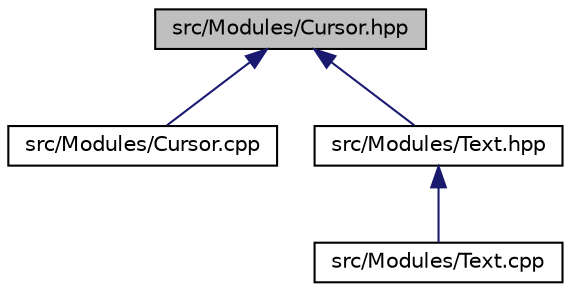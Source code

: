 digraph "src/Modules/Cursor.hpp"
{
 // LATEX_PDF_SIZE
  edge [fontname="Helvetica",fontsize="10",labelfontname="Helvetica",labelfontsize="10"];
  node [fontname="Helvetica",fontsize="10",shape=record];
  Node1 [label="src/Modules/Cursor.hpp",height=0.2,width=0.4,color="black", fillcolor="grey75", style="filled", fontcolor="black",tooltip=" "];
  Node1 -> Node2 [dir="back",color="midnightblue",fontsize="10",style="solid",fontname="Helvetica"];
  Node2 [label="src/Modules/Cursor.cpp",height=0.2,width=0.4,color="black", fillcolor="white", style="filled",URL="$Cursor_8cpp.html",tooltip=" "];
  Node1 -> Node3 [dir="back",color="midnightblue",fontsize="10",style="solid",fontname="Helvetica"];
  Node3 [label="src/Modules/Text.hpp",height=0.2,width=0.4,color="black", fillcolor="white", style="filled",URL="$Text_8hpp.html",tooltip=" "];
  Node3 -> Node4 [dir="back",color="midnightblue",fontsize="10",style="solid",fontname="Helvetica"];
  Node4 [label="src/Modules/Text.cpp",height=0.2,width=0.4,color="black", fillcolor="white", style="filled",URL="$Text_8cpp.html",tooltip=" "];
}
